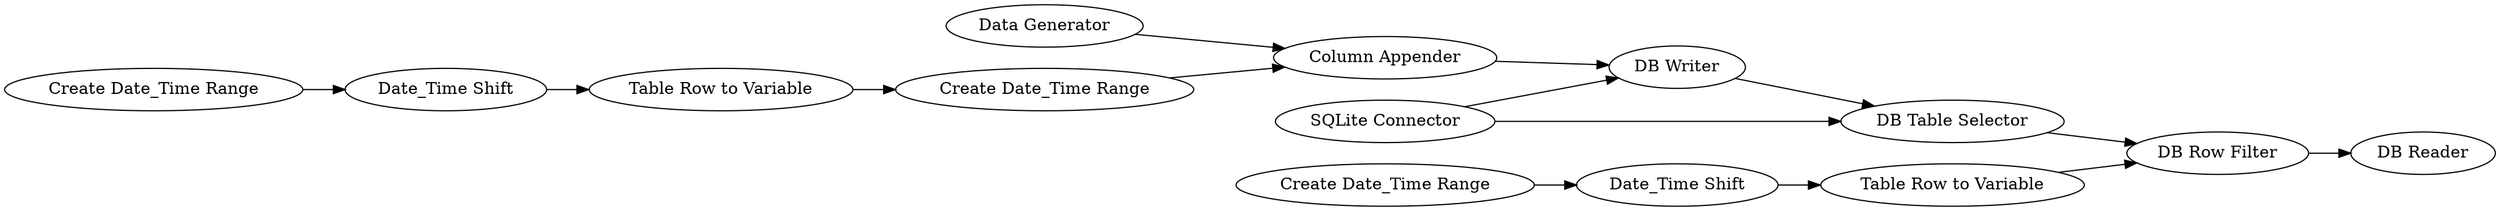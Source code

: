 digraph {
	13 -> 15
	12 -> 13
	4 -> 5
	8 -> 9
	10 -> 14
	15 -> 16
	1 -> 10
	1 -> 14
	5 -> 6
	14 -> 15
	11 -> 12
	9 -> 10
	6 -> 7
	7 -> 9
	5 [label="Date_Time Shift"]
	16 [label="DB Reader"]
	13 [label="Table Row to Variable"]
	1 [label="SQLite Connector"]
	7 [label="Create Date_Time Range"]
	9 [label="Column Appender"]
	11 [label="Create Date_Time Range"]
	4 [label="Create Date_Time Range"]
	6 [label="Table Row to Variable"]
	8 [label="Data Generator"]
	15 [label="DB Row Filter"]
	14 [label="DB Table Selector"]
	12 [label="Date_Time Shift"]
	10 [label="DB Writer"]
	rankdir=LR
}
